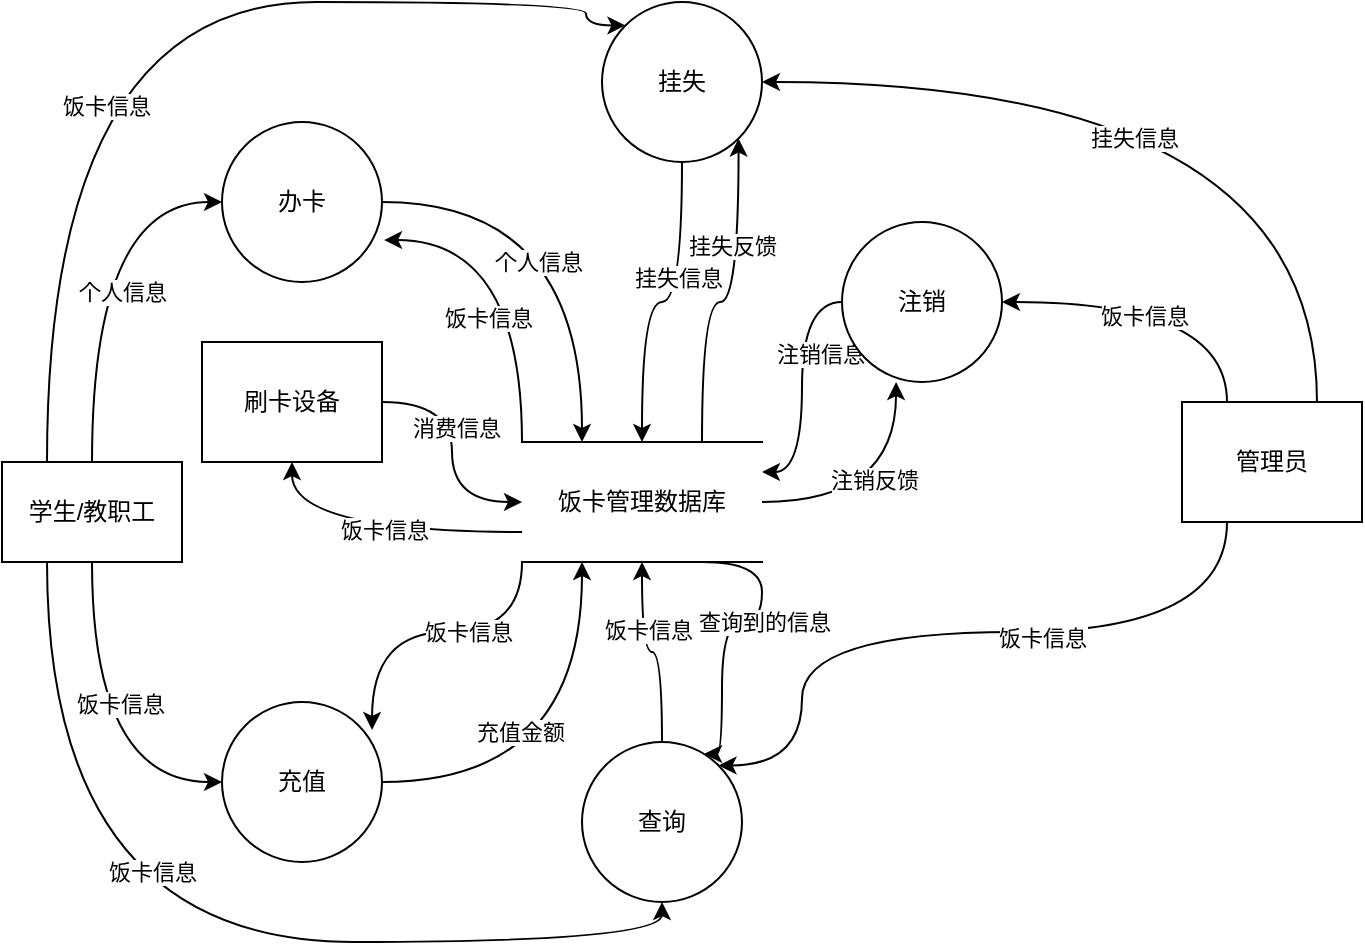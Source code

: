 <mxfile version="20.4.0" type="github">
  <diagram id="JZr-c1jTTd16GhT4utE8" name="第 1 页">
    <mxGraphModel dx="1020" dy="869" grid="1" gridSize="10" guides="1" tooltips="1" connect="1" arrows="1" fold="1" page="1" pageScale="1" pageWidth="827" pageHeight="1169" math="0" shadow="0">
      <root>
        <mxCell id="0" />
        <mxCell id="1" parent="0" />
        <mxCell id="rZYhEb-8OkRiAON1pFSP-10" style="edgeStyle=orthogonalEdgeStyle;rounded=0;orthogonalLoop=1;jettySize=auto;html=1;exitX=0.5;exitY=0;exitDx=0;exitDy=0;entryX=0;entryY=0.5;entryDx=0;entryDy=0;curved=1;" edge="1" parent="1" source="YGVP1l7_omHwGUZvvbgh-3" target="YGVP1l7_omHwGUZvvbgh-4">
          <mxGeometry relative="1" as="geometry" />
        </mxCell>
        <mxCell id="rZYhEb-8OkRiAON1pFSP-37" value="个人信息" style="edgeLabel;html=1;align=center;verticalAlign=middle;resizable=0;points=[];" vertex="1" connectable="0" parent="rZYhEb-8OkRiAON1pFSP-10">
          <mxGeometry x="-0.128" y="-15" relative="1" as="geometry">
            <mxPoint as="offset" />
          </mxGeometry>
        </mxCell>
        <mxCell id="rZYhEb-8OkRiAON1pFSP-12" style="edgeStyle=orthogonalEdgeStyle;curved=1;rounded=0;orthogonalLoop=1;jettySize=auto;html=1;exitX=0.5;exitY=1;exitDx=0;exitDy=0;entryX=0;entryY=0.5;entryDx=0;entryDy=0;" edge="1" parent="1" source="YGVP1l7_omHwGUZvvbgh-3" target="rZYhEb-8OkRiAON1pFSP-5">
          <mxGeometry relative="1" as="geometry" />
        </mxCell>
        <mxCell id="rZYhEb-8OkRiAON1pFSP-36" value="饭卡信息" style="edgeLabel;html=1;align=center;verticalAlign=middle;resizable=0;points=[];" vertex="1" connectable="0" parent="rZYhEb-8OkRiAON1pFSP-12">
          <mxGeometry x="-0.189" y="14" relative="1" as="geometry">
            <mxPoint as="offset" />
          </mxGeometry>
        </mxCell>
        <mxCell id="rZYhEb-8OkRiAON1pFSP-14" style="edgeStyle=orthogonalEdgeStyle;curved=1;rounded=0;orthogonalLoop=1;jettySize=auto;html=1;exitX=0.25;exitY=1;exitDx=0;exitDy=0;entryX=0.5;entryY=1;entryDx=0;entryDy=0;" edge="1" parent="1" source="YGVP1l7_omHwGUZvvbgh-3" target="YGVP1l7_omHwGUZvvbgh-9">
          <mxGeometry relative="1" as="geometry" />
        </mxCell>
        <mxCell id="rZYhEb-8OkRiAON1pFSP-35" value="饭卡信息" style="edgeLabel;html=1;align=center;verticalAlign=middle;resizable=0;points=[];" vertex="1" connectable="0" parent="rZYhEb-8OkRiAON1pFSP-14">
          <mxGeometry x="-0.063" y="35" relative="1" as="geometry">
            <mxPoint as="offset" />
          </mxGeometry>
        </mxCell>
        <mxCell id="rZYhEb-8OkRiAON1pFSP-23" style="edgeStyle=orthogonalEdgeStyle;curved=1;rounded=0;orthogonalLoop=1;jettySize=auto;html=1;exitX=0.25;exitY=0;exitDx=0;exitDy=0;entryX=0;entryY=0;entryDx=0;entryDy=0;" edge="1" parent="1" source="YGVP1l7_omHwGUZvvbgh-3" target="rZYhEb-8OkRiAON1pFSP-4">
          <mxGeometry relative="1" as="geometry">
            <Array as="points">
              <mxPoint x="103" y="90" />
              <mxPoint x="372" y="90" />
            </Array>
          </mxGeometry>
        </mxCell>
        <mxCell id="rZYhEb-8OkRiAON1pFSP-38" value="饭卡信息" style="edgeLabel;html=1;align=center;verticalAlign=middle;resizable=0;points=[];" vertex="1" connectable="0" parent="rZYhEb-8OkRiAON1pFSP-23">
          <mxGeometry x="-0.33" y="-28" relative="1" as="geometry">
            <mxPoint x="1" as="offset" />
          </mxGeometry>
        </mxCell>
        <mxCell id="YGVP1l7_omHwGUZvvbgh-3" value="学生/教职工" style="rounded=0;whiteSpace=wrap;html=1;" parent="1" vertex="1">
          <mxGeometry x="80" y="320" width="90" height="50" as="geometry" />
        </mxCell>
        <mxCell id="rZYhEb-8OkRiAON1pFSP-11" style="edgeStyle=orthogonalEdgeStyle;curved=1;rounded=0;orthogonalLoop=1;jettySize=auto;html=1;exitX=1;exitY=0.5;exitDx=0;exitDy=0;entryX=0.25;entryY=0;entryDx=0;entryDy=0;" edge="1" parent="1" source="YGVP1l7_omHwGUZvvbgh-4" target="YGVP1l7_omHwGUZvvbgh-40">
          <mxGeometry relative="1" as="geometry" />
        </mxCell>
        <mxCell id="rZYhEb-8OkRiAON1pFSP-39" value="个人信息" style="edgeLabel;html=1;align=center;verticalAlign=middle;resizable=0;points=[];" vertex="1" connectable="0" parent="rZYhEb-8OkRiAON1pFSP-11">
          <mxGeometry x="0.182" y="-22" relative="1" as="geometry">
            <mxPoint as="offset" />
          </mxGeometry>
        </mxCell>
        <mxCell id="YGVP1l7_omHwGUZvvbgh-4" value="办卡" style="ellipse;whiteSpace=wrap;html=1;aspect=fixed;" parent="1" vertex="1">
          <mxGeometry x="190" y="150" width="80" height="80" as="geometry" />
        </mxCell>
        <mxCell id="rZYhEb-8OkRiAON1pFSP-17" style="edgeStyle=orthogonalEdgeStyle;curved=1;rounded=0;orthogonalLoop=1;jettySize=auto;html=1;exitX=0.25;exitY=1;exitDx=0;exitDy=0;entryX=1;entryY=0;entryDx=0;entryDy=0;" edge="1" parent="1" source="YGVP1l7_omHwGUZvvbgh-6" target="YGVP1l7_omHwGUZvvbgh-9">
          <mxGeometry relative="1" as="geometry">
            <Array as="points">
              <mxPoint x="693" y="405" />
              <mxPoint x="480" y="405" />
              <mxPoint x="480" y="472" />
            </Array>
          </mxGeometry>
        </mxCell>
        <mxCell id="rZYhEb-8OkRiAON1pFSP-56" value="饭卡信息" style="edgeLabel;html=1;align=center;verticalAlign=middle;resizable=0;points=[];" vertex="1" connectable="0" parent="rZYhEb-8OkRiAON1pFSP-17">
          <mxGeometry x="-0.21" y="3" relative="1" as="geometry">
            <mxPoint x="1" as="offset" />
          </mxGeometry>
        </mxCell>
        <mxCell id="rZYhEb-8OkRiAON1pFSP-52" style="edgeStyle=orthogonalEdgeStyle;curved=1;rounded=0;orthogonalLoop=1;jettySize=auto;html=1;exitX=0.25;exitY=0;exitDx=0;exitDy=0;entryX=1;entryY=0.5;entryDx=0;entryDy=0;" edge="1" parent="1" source="YGVP1l7_omHwGUZvvbgh-6" target="rZYhEb-8OkRiAON1pFSP-3">
          <mxGeometry relative="1" as="geometry" />
        </mxCell>
        <mxCell id="rZYhEb-8OkRiAON1pFSP-53" value="饭卡信息" style="edgeLabel;html=1;align=center;verticalAlign=middle;resizable=0;points=[];" vertex="1" connectable="0" parent="rZYhEb-8OkRiAON1pFSP-52">
          <mxGeometry x="0.139" y="7" relative="1" as="geometry">
            <mxPoint x="1" as="offset" />
          </mxGeometry>
        </mxCell>
        <mxCell id="rZYhEb-8OkRiAON1pFSP-54" style="edgeStyle=orthogonalEdgeStyle;curved=1;rounded=0;orthogonalLoop=1;jettySize=auto;html=1;exitX=0.75;exitY=0;exitDx=0;exitDy=0;entryX=1;entryY=0.5;entryDx=0;entryDy=0;" edge="1" parent="1" source="YGVP1l7_omHwGUZvvbgh-6" target="rZYhEb-8OkRiAON1pFSP-4">
          <mxGeometry relative="1" as="geometry" />
        </mxCell>
        <mxCell id="rZYhEb-8OkRiAON1pFSP-55" value="挂失信息" style="edgeLabel;html=1;align=center;verticalAlign=middle;resizable=0;points=[];" vertex="1" connectable="0" parent="rZYhEb-8OkRiAON1pFSP-54">
          <mxGeometry x="0.15" y="28" relative="1" as="geometry">
            <mxPoint as="offset" />
          </mxGeometry>
        </mxCell>
        <mxCell id="YGVP1l7_omHwGUZvvbgh-6" value="管理员" style="rounded=0;whiteSpace=wrap;html=1;" parent="1" vertex="1">
          <mxGeometry x="670" y="290" width="90" height="60" as="geometry" />
        </mxCell>
        <mxCell id="rZYhEb-8OkRiAON1pFSP-15" style="edgeStyle=orthogonalEdgeStyle;curved=1;rounded=0;orthogonalLoop=1;jettySize=auto;html=1;exitX=0.5;exitY=0;exitDx=0;exitDy=0;entryX=0.5;entryY=1;entryDx=0;entryDy=0;" edge="1" parent="1" source="YGVP1l7_omHwGUZvvbgh-9" target="YGVP1l7_omHwGUZvvbgh-40">
          <mxGeometry relative="1" as="geometry" />
        </mxCell>
        <mxCell id="rZYhEb-8OkRiAON1pFSP-45" value="饭卡信息" style="edgeLabel;html=1;align=center;verticalAlign=middle;resizable=0;points=[];" vertex="1" connectable="0" parent="rZYhEb-8OkRiAON1pFSP-15">
          <mxGeometry x="0.32" y="-3" relative="1" as="geometry">
            <mxPoint as="offset" />
          </mxGeometry>
        </mxCell>
        <mxCell id="YGVP1l7_omHwGUZvvbgh-9" value="查询" style="ellipse;whiteSpace=wrap;html=1;aspect=fixed;" parent="1" vertex="1">
          <mxGeometry x="370" y="460" width="80" height="80" as="geometry" />
        </mxCell>
        <mxCell id="rZYhEb-8OkRiAON1pFSP-22" style="edgeStyle=orthogonalEdgeStyle;curved=1;rounded=0;orthogonalLoop=1;jettySize=auto;html=1;exitX=0;exitY=0.75;exitDx=0;exitDy=0;entryX=0.5;entryY=1;entryDx=0;entryDy=0;" edge="1" parent="1" source="YGVP1l7_omHwGUZvvbgh-40" target="rZYhEb-8OkRiAON1pFSP-8">
          <mxGeometry relative="1" as="geometry">
            <mxPoint x="240" y="355" as="targetPoint" />
          </mxGeometry>
        </mxCell>
        <mxCell id="rZYhEb-8OkRiAON1pFSP-42" value="饭卡信息" style="edgeLabel;html=1;align=center;verticalAlign=middle;resizable=0;points=[];" vertex="1" connectable="0" parent="rZYhEb-8OkRiAON1pFSP-22">
          <mxGeometry x="-0.08" y="-1" relative="1" as="geometry">
            <mxPoint as="offset" />
          </mxGeometry>
        </mxCell>
        <mxCell id="rZYhEb-8OkRiAON1pFSP-31" style="edgeStyle=orthogonalEdgeStyle;curved=1;rounded=0;orthogonalLoop=1;jettySize=auto;html=1;exitX=1;exitY=0.5;exitDx=0;exitDy=0;entryX=0.338;entryY=1;entryDx=0;entryDy=0;entryPerimeter=0;" edge="1" parent="1" source="YGVP1l7_omHwGUZvvbgh-40" target="rZYhEb-8OkRiAON1pFSP-3">
          <mxGeometry relative="1" as="geometry" />
        </mxCell>
        <mxCell id="rZYhEb-8OkRiAON1pFSP-51" value="注销反馈" style="edgeLabel;html=1;align=center;verticalAlign=middle;resizable=0;points=[];" vertex="1" connectable="0" parent="rZYhEb-8OkRiAON1pFSP-31">
          <mxGeometry x="-0.118" y="11" relative="1" as="geometry">
            <mxPoint as="offset" />
          </mxGeometry>
        </mxCell>
        <mxCell id="rZYhEb-8OkRiAON1pFSP-32" style="edgeStyle=orthogonalEdgeStyle;curved=1;rounded=0;orthogonalLoop=1;jettySize=auto;html=1;exitX=0.75;exitY=0;exitDx=0;exitDy=0;entryX=1;entryY=1;entryDx=0;entryDy=0;" edge="1" parent="1" source="YGVP1l7_omHwGUZvvbgh-40" target="rZYhEb-8OkRiAON1pFSP-4">
          <mxGeometry relative="1" as="geometry" />
        </mxCell>
        <mxCell id="rZYhEb-8OkRiAON1pFSP-49" value="挂失反馈" style="edgeLabel;html=1;align=center;verticalAlign=middle;resizable=0;points=[];" vertex="1" connectable="0" parent="rZYhEb-8OkRiAON1pFSP-32">
          <mxGeometry x="0.368" y="4" relative="1" as="geometry">
            <mxPoint as="offset" />
          </mxGeometry>
        </mxCell>
        <mxCell id="rZYhEb-8OkRiAON1pFSP-33" style="edgeStyle=orthogonalEdgeStyle;curved=1;rounded=0;orthogonalLoop=1;jettySize=auto;html=1;exitX=0;exitY=0;exitDx=0;exitDy=0;entryX=1.013;entryY=0.738;entryDx=0;entryDy=0;entryPerimeter=0;" edge="1" parent="1" source="YGVP1l7_omHwGUZvvbgh-40" target="YGVP1l7_omHwGUZvvbgh-4">
          <mxGeometry relative="1" as="geometry" />
        </mxCell>
        <mxCell id="rZYhEb-8OkRiAON1pFSP-40" value="饭卡信息" style="edgeLabel;html=1;align=center;verticalAlign=middle;resizable=0;points=[];" vertex="1" connectable="0" parent="rZYhEb-8OkRiAON1pFSP-33">
          <mxGeometry x="-0.27" y="17" relative="1" as="geometry">
            <mxPoint as="offset" />
          </mxGeometry>
        </mxCell>
        <mxCell id="rZYhEb-8OkRiAON1pFSP-34" style="edgeStyle=orthogonalEdgeStyle;curved=1;rounded=0;orthogonalLoop=1;jettySize=auto;html=1;exitX=0;exitY=1;exitDx=0;exitDy=0;entryX=0.938;entryY=0.175;entryDx=0;entryDy=0;entryPerimeter=0;" edge="1" parent="1" source="YGVP1l7_omHwGUZvvbgh-40" target="rZYhEb-8OkRiAON1pFSP-5">
          <mxGeometry relative="1" as="geometry" />
        </mxCell>
        <mxCell id="rZYhEb-8OkRiAON1pFSP-43" value="饭卡信息" style="edgeLabel;html=1;align=center;verticalAlign=middle;resizable=0;points=[];" vertex="1" connectable="0" parent="rZYhEb-8OkRiAON1pFSP-34">
          <mxGeometry x="-0.22" relative="1" as="geometry">
            <mxPoint as="offset" />
          </mxGeometry>
        </mxCell>
        <mxCell id="rZYhEb-8OkRiAON1pFSP-46" style="edgeStyle=orthogonalEdgeStyle;curved=1;rounded=0;orthogonalLoop=1;jettySize=auto;html=1;exitX=0.75;exitY=1;exitDx=0;exitDy=0;entryX=0.763;entryY=0.075;entryDx=0;entryDy=0;entryPerimeter=0;" edge="1" parent="1" source="YGVP1l7_omHwGUZvvbgh-40" target="YGVP1l7_omHwGUZvvbgh-9">
          <mxGeometry relative="1" as="geometry">
            <Array as="points">
              <mxPoint x="460" y="370" />
              <mxPoint x="460" y="400" />
              <mxPoint x="440" y="400" />
              <mxPoint x="440" y="466" />
            </Array>
          </mxGeometry>
        </mxCell>
        <mxCell id="rZYhEb-8OkRiAON1pFSP-47" value="查询到的信息" style="edgeLabel;html=1;align=center;verticalAlign=middle;resizable=0;points=[];" vertex="1" connectable="0" parent="rZYhEb-8OkRiAON1pFSP-46">
          <mxGeometry x="-0.226" y="-1" relative="1" as="geometry">
            <mxPoint x="1" y="1" as="offset" />
          </mxGeometry>
        </mxCell>
        <mxCell id="YGVP1l7_omHwGUZvvbgh-40" value="饭卡管理数据库" style="shape=partialRectangle;whiteSpace=wrap;html=1;left=0;right=0;fillColor=none;" parent="1" vertex="1">
          <mxGeometry x="340" y="310" width="120" height="60" as="geometry" />
        </mxCell>
        <mxCell id="rZYhEb-8OkRiAON1pFSP-30" style="edgeStyle=orthogonalEdgeStyle;curved=1;rounded=0;orthogonalLoop=1;jettySize=auto;html=1;exitX=0;exitY=0.5;exitDx=0;exitDy=0;entryX=1;entryY=0.25;entryDx=0;entryDy=0;" edge="1" parent="1" source="rZYhEb-8OkRiAON1pFSP-3" target="YGVP1l7_omHwGUZvvbgh-40">
          <mxGeometry relative="1" as="geometry" />
        </mxCell>
        <mxCell id="rZYhEb-8OkRiAON1pFSP-50" value="注销信息" style="edgeLabel;html=1;align=center;verticalAlign=middle;resizable=0;points=[];" vertex="1" connectable="0" parent="rZYhEb-8OkRiAON1pFSP-30">
          <mxGeometry x="-0.264" y="9" relative="1" as="geometry">
            <mxPoint as="offset" />
          </mxGeometry>
        </mxCell>
        <mxCell id="rZYhEb-8OkRiAON1pFSP-3" value="注销" style="ellipse;whiteSpace=wrap;html=1;aspect=fixed;" vertex="1" parent="1">
          <mxGeometry x="500" y="200" width="80" height="80" as="geometry" />
        </mxCell>
        <mxCell id="rZYhEb-8OkRiAON1pFSP-24" style="edgeStyle=orthogonalEdgeStyle;curved=1;rounded=0;orthogonalLoop=1;jettySize=auto;html=1;exitX=0.5;exitY=1;exitDx=0;exitDy=0;entryX=0.5;entryY=0;entryDx=0;entryDy=0;" edge="1" parent="1" source="rZYhEb-8OkRiAON1pFSP-4" target="YGVP1l7_omHwGUZvvbgh-40">
          <mxGeometry relative="1" as="geometry" />
        </mxCell>
        <mxCell id="rZYhEb-8OkRiAON1pFSP-48" value="挂失信息" style="edgeLabel;html=1;align=center;verticalAlign=middle;resizable=0;points=[];" vertex="1" connectable="0" parent="rZYhEb-8OkRiAON1pFSP-24">
          <mxGeometry x="-0.275" y="-2" relative="1" as="geometry">
            <mxPoint as="offset" />
          </mxGeometry>
        </mxCell>
        <mxCell id="rZYhEb-8OkRiAON1pFSP-4" value="挂失" style="ellipse;whiteSpace=wrap;html=1;aspect=fixed;" vertex="1" parent="1">
          <mxGeometry x="380" y="90" width="80" height="80" as="geometry" />
        </mxCell>
        <mxCell id="rZYhEb-8OkRiAON1pFSP-13" style="edgeStyle=orthogonalEdgeStyle;curved=1;rounded=0;orthogonalLoop=1;jettySize=auto;html=1;exitX=1;exitY=0.5;exitDx=0;exitDy=0;entryX=0.25;entryY=1;entryDx=0;entryDy=0;" edge="1" parent="1" source="rZYhEb-8OkRiAON1pFSP-5" target="YGVP1l7_omHwGUZvvbgh-40">
          <mxGeometry relative="1" as="geometry" />
        </mxCell>
        <mxCell id="rZYhEb-8OkRiAON1pFSP-44" value="充值金额" style="edgeLabel;html=1;align=center;verticalAlign=middle;resizable=0;points=[];" vertex="1" connectable="0" parent="rZYhEb-8OkRiAON1pFSP-13">
          <mxGeometry x="-0.343" y="25" relative="1" as="geometry">
            <mxPoint as="offset" />
          </mxGeometry>
        </mxCell>
        <mxCell id="rZYhEb-8OkRiAON1pFSP-5" value="充值" style="ellipse;whiteSpace=wrap;html=1;aspect=fixed;" vertex="1" parent="1">
          <mxGeometry x="190" y="440" width="80" height="80" as="geometry" />
        </mxCell>
        <mxCell id="rZYhEb-8OkRiAON1pFSP-21" value="" style="edgeStyle=orthogonalEdgeStyle;curved=1;rounded=0;orthogonalLoop=1;jettySize=auto;html=1;" edge="1" parent="1" source="rZYhEb-8OkRiAON1pFSP-8" target="YGVP1l7_omHwGUZvvbgh-40">
          <mxGeometry relative="1" as="geometry" />
        </mxCell>
        <mxCell id="rZYhEb-8OkRiAON1pFSP-41" value="消费信息" style="edgeLabel;html=1;align=center;verticalAlign=middle;resizable=0;points=[];" vertex="1" connectable="0" parent="rZYhEb-8OkRiAON1pFSP-21">
          <mxGeometry x="-0.2" y="2" relative="1" as="geometry">
            <mxPoint as="offset" />
          </mxGeometry>
        </mxCell>
        <mxCell id="rZYhEb-8OkRiAON1pFSP-8" value="刷卡设备" style="rounded=0;whiteSpace=wrap;html=1;" vertex="1" parent="1">
          <mxGeometry x="180" y="260" width="90" height="60" as="geometry" />
        </mxCell>
      </root>
    </mxGraphModel>
  </diagram>
</mxfile>
